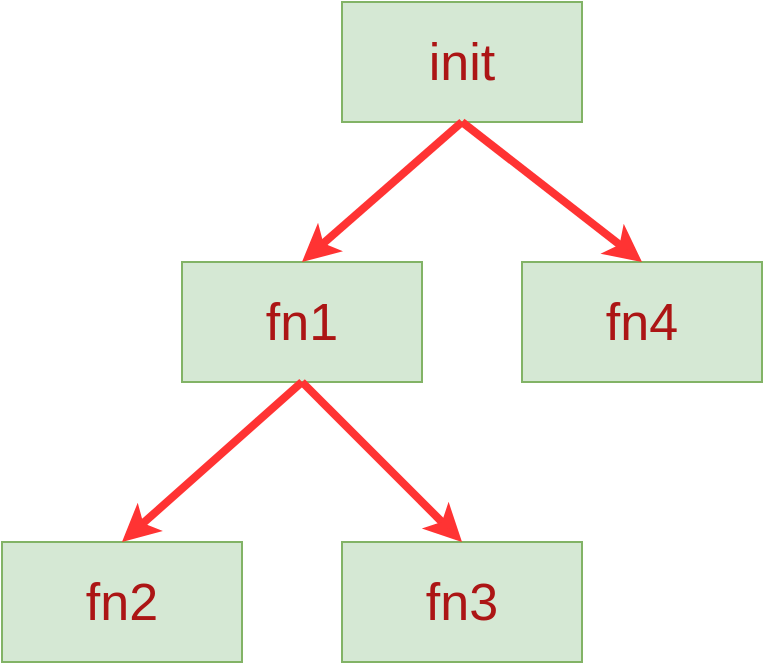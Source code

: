 <mxfile>
    <diagram id="PusEzN0BVboMSe-T0HEZ" name="Page-1">
        <mxGraphModel dx="1027" dy="742" grid="0" gridSize="10" guides="1" tooltips="1" connect="1" arrows="1" fold="1" page="1" pageScale="1" pageWidth="827" pageHeight="1169" background="#ffffff" math="0" shadow="0">
            <root>
                <mxCell id="0"/>
                <mxCell id="1" parent="0"/>
                <mxCell id="3" value="init" style="rounded=0;whiteSpace=wrap;html=1;fillColor=#d5e8d4;strokeColor=#82b366;fontColor=#ac1515;fontSize=26;" vertex="1" parent="1">
                    <mxGeometry x="340" y="190" width="120" height="60" as="geometry"/>
                </mxCell>
                <mxCell id="4" value="fn1" style="rounded=0;whiteSpace=wrap;html=1;fillColor=#d5e8d4;strokeColor=#82b366;fontColor=#ac1515;fontSize=26;" vertex="1" parent="1">
                    <mxGeometry x="260" y="320" width="120" height="60" as="geometry"/>
                </mxCell>
                <mxCell id="5" value="fn4" style="rounded=0;whiteSpace=wrap;html=1;fillColor=#d5e8d4;strokeColor=#82b366;fontColor=#ac1515;fontSize=26;" vertex="1" parent="1">
                    <mxGeometry x="430" y="320" width="120" height="60" as="geometry"/>
                </mxCell>
                <mxCell id="6" value="" style="endArrow=classic;html=1;fontSize=26;fontColor=#ac1515;exitX=0.5;exitY=1;exitDx=0;exitDy=0;entryX=0.5;entryY=0;entryDx=0;entryDy=0;strokeColor=#FF3333;strokeWidth=4;" edge="1" parent="1" source="3" target="4">
                    <mxGeometry width="50" height="50" relative="1" as="geometry">
                        <mxPoint x="390" y="370" as="sourcePoint"/>
                        <mxPoint x="440" y="320" as="targetPoint"/>
                    </mxGeometry>
                </mxCell>
                <mxCell id="7" value="" style="endArrow=classic;html=1;fontSize=26;fontColor=#ac1515;exitX=0.5;exitY=1;exitDx=0;exitDy=0;entryX=0.5;entryY=0;entryDx=0;entryDy=0;strokeColor=#FF3333;strokeWidth=4;" edge="1" parent="1" source="3" target="5">
                    <mxGeometry width="50" height="50" relative="1" as="geometry">
                        <mxPoint x="410" y="260" as="sourcePoint"/>
                        <mxPoint x="330" y="330" as="targetPoint"/>
                    </mxGeometry>
                </mxCell>
                <mxCell id="8" value="fn2" style="rounded=0;whiteSpace=wrap;html=1;fillColor=#d5e8d4;strokeColor=#82b366;fontColor=#ac1515;fontSize=26;" vertex="1" parent="1">
                    <mxGeometry x="170" y="460" width="120" height="60" as="geometry"/>
                </mxCell>
                <mxCell id="9" value="fn3" style="rounded=0;whiteSpace=wrap;html=1;fillColor=#d5e8d4;strokeColor=#82b366;fontColor=#ac1515;fontSize=26;" vertex="1" parent="1">
                    <mxGeometry x="340" y="460" width="120" height="60" as="geometry"/>
                </mxCell>
                <mxCell id="10" value="" style="endArrow=classic;html=1;fontSize=26;fontColor=#ac1515;exitX=0.5;exitY=1;exitDx=0;exitDy=0;entryX=0.5;entryY=0;entryDx=0;entryDy=0;strokeColor=#FF3333;strokeWidth=4;" edge="1" parent="1" target="8">
                    <mxGeometry width="50" height="50" relative="1" as="geometry">
                        <mxPoint x="320" y="380" as="sourcePoint"/>
                        <mxPoint x="240" y="450" as="targetPoint"/>
                    </mxGeometry>
                </mxCell>
                <mxCell id="11" value="" style="endArrow=classic;html=1;fontSize=26;fontColor=#ac1515;exitX=0.5;exitY=1;exitDx=0;exitDy=0;entryX=0.5;entryY=0;entryDx=0;entryDy=0;strokeColor=#FF3333;strokeWidth=4;" edge="1" parent="1" source="4" target="9">
                    <mxGeometry width="50" height="50" relative="1" as="geometry">
                        <mxPoint x="330" y="390" as="sourcePoint"/>
                        <mxPoint x="250" y="460" as="targetPoint"/>
                    </mxGeometry>
                </mxCell>
            </root>
        </mxGraphModel>
    </diagram>
</mxfile>